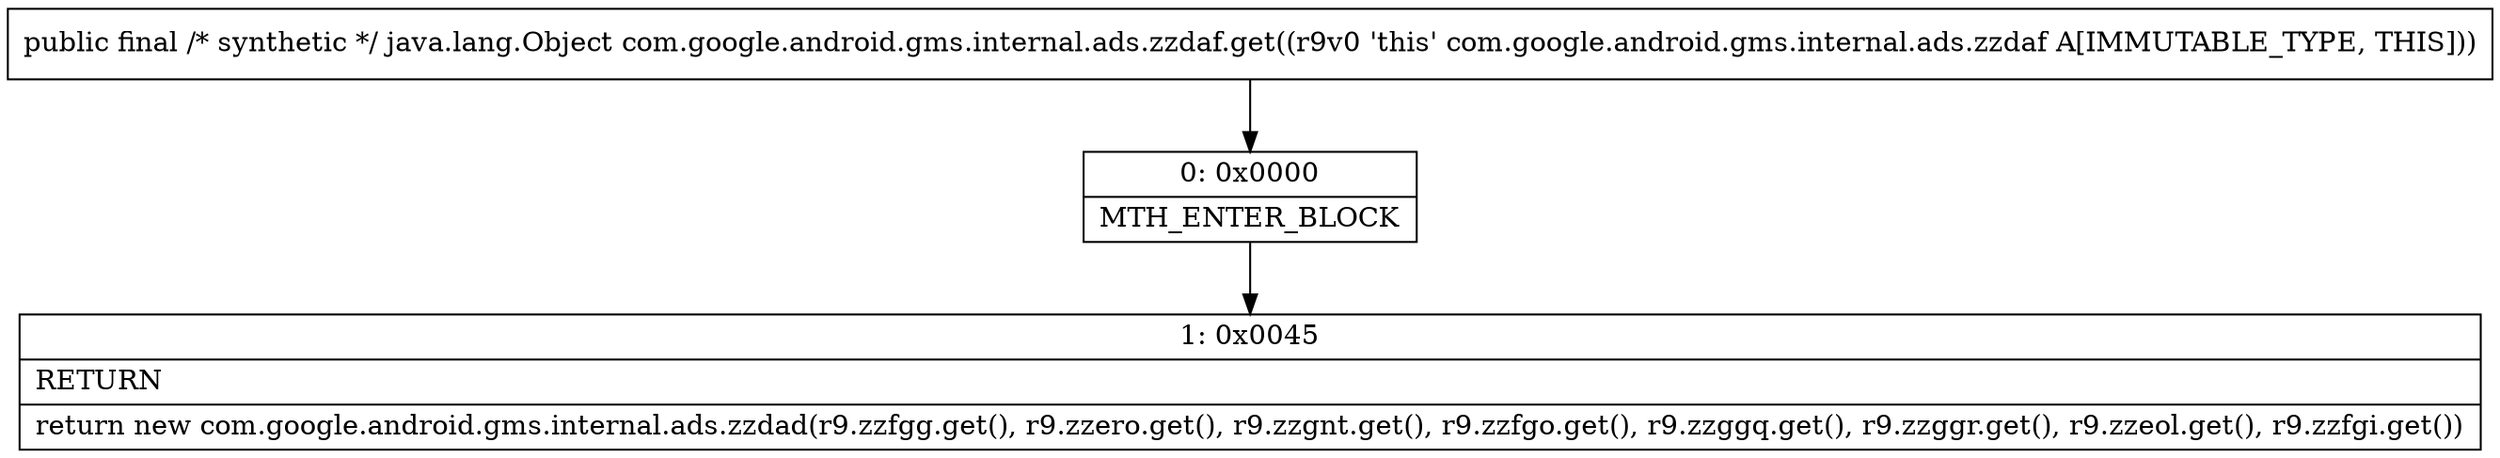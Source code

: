 digraph "CFG forcom.google.android.gms.internal.ads.zzdaf.get()Ljava\/lang\/Object;" {
Node_0 [shape=record,label="{0\:\ 0x0000|MTH_ENTER_BLOCK\l}"];
Node_1 [shape=record,label="{1\:\ 0x0045|RETURN\l|return new com.google.android.gms.internal.ads.zzdad(r9.zzfgg.get(), r9.zzero.get(), r9.zzgnt.get(), r9.zzfgo.get(), r9.zzggq.get(), r9.zzggr.get(), r9.zzeol.get(), r9.zzfgi.get())\l}"];
MethodNode[shape=record,label="{public final \/* synthetic *\/ java.lang.Object com.google.android.gms.internal.ads.zzdaf.get((r9v0 'this' com.google.android.gms.internal.ads.zzdaf A[IMMUTABLE_TYPE, THIS])) }"];
MethodNode -> Node_0;
Node_0 -> Node_1;
}

